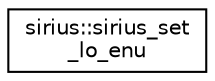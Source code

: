 digraph "Graphical Class Hierarchy"
{
 // INTERACTIVE_SVG=YES
  edge [fontname="Helvetica",fontsize="10",labelfontname="Helvetica",labelfontsize="10"];
  node [fontname="Helvetica",fontsize="10",shape=record];
  rankdir="LR";
  Node1 [label="sirius::sirius_set\l_lo_enu",height=0.2,width=0.4,color="black", fillcolor="white", style="filled",URL="$interfacesirius_1_1sirius__set__lo__enu.html"];
}
